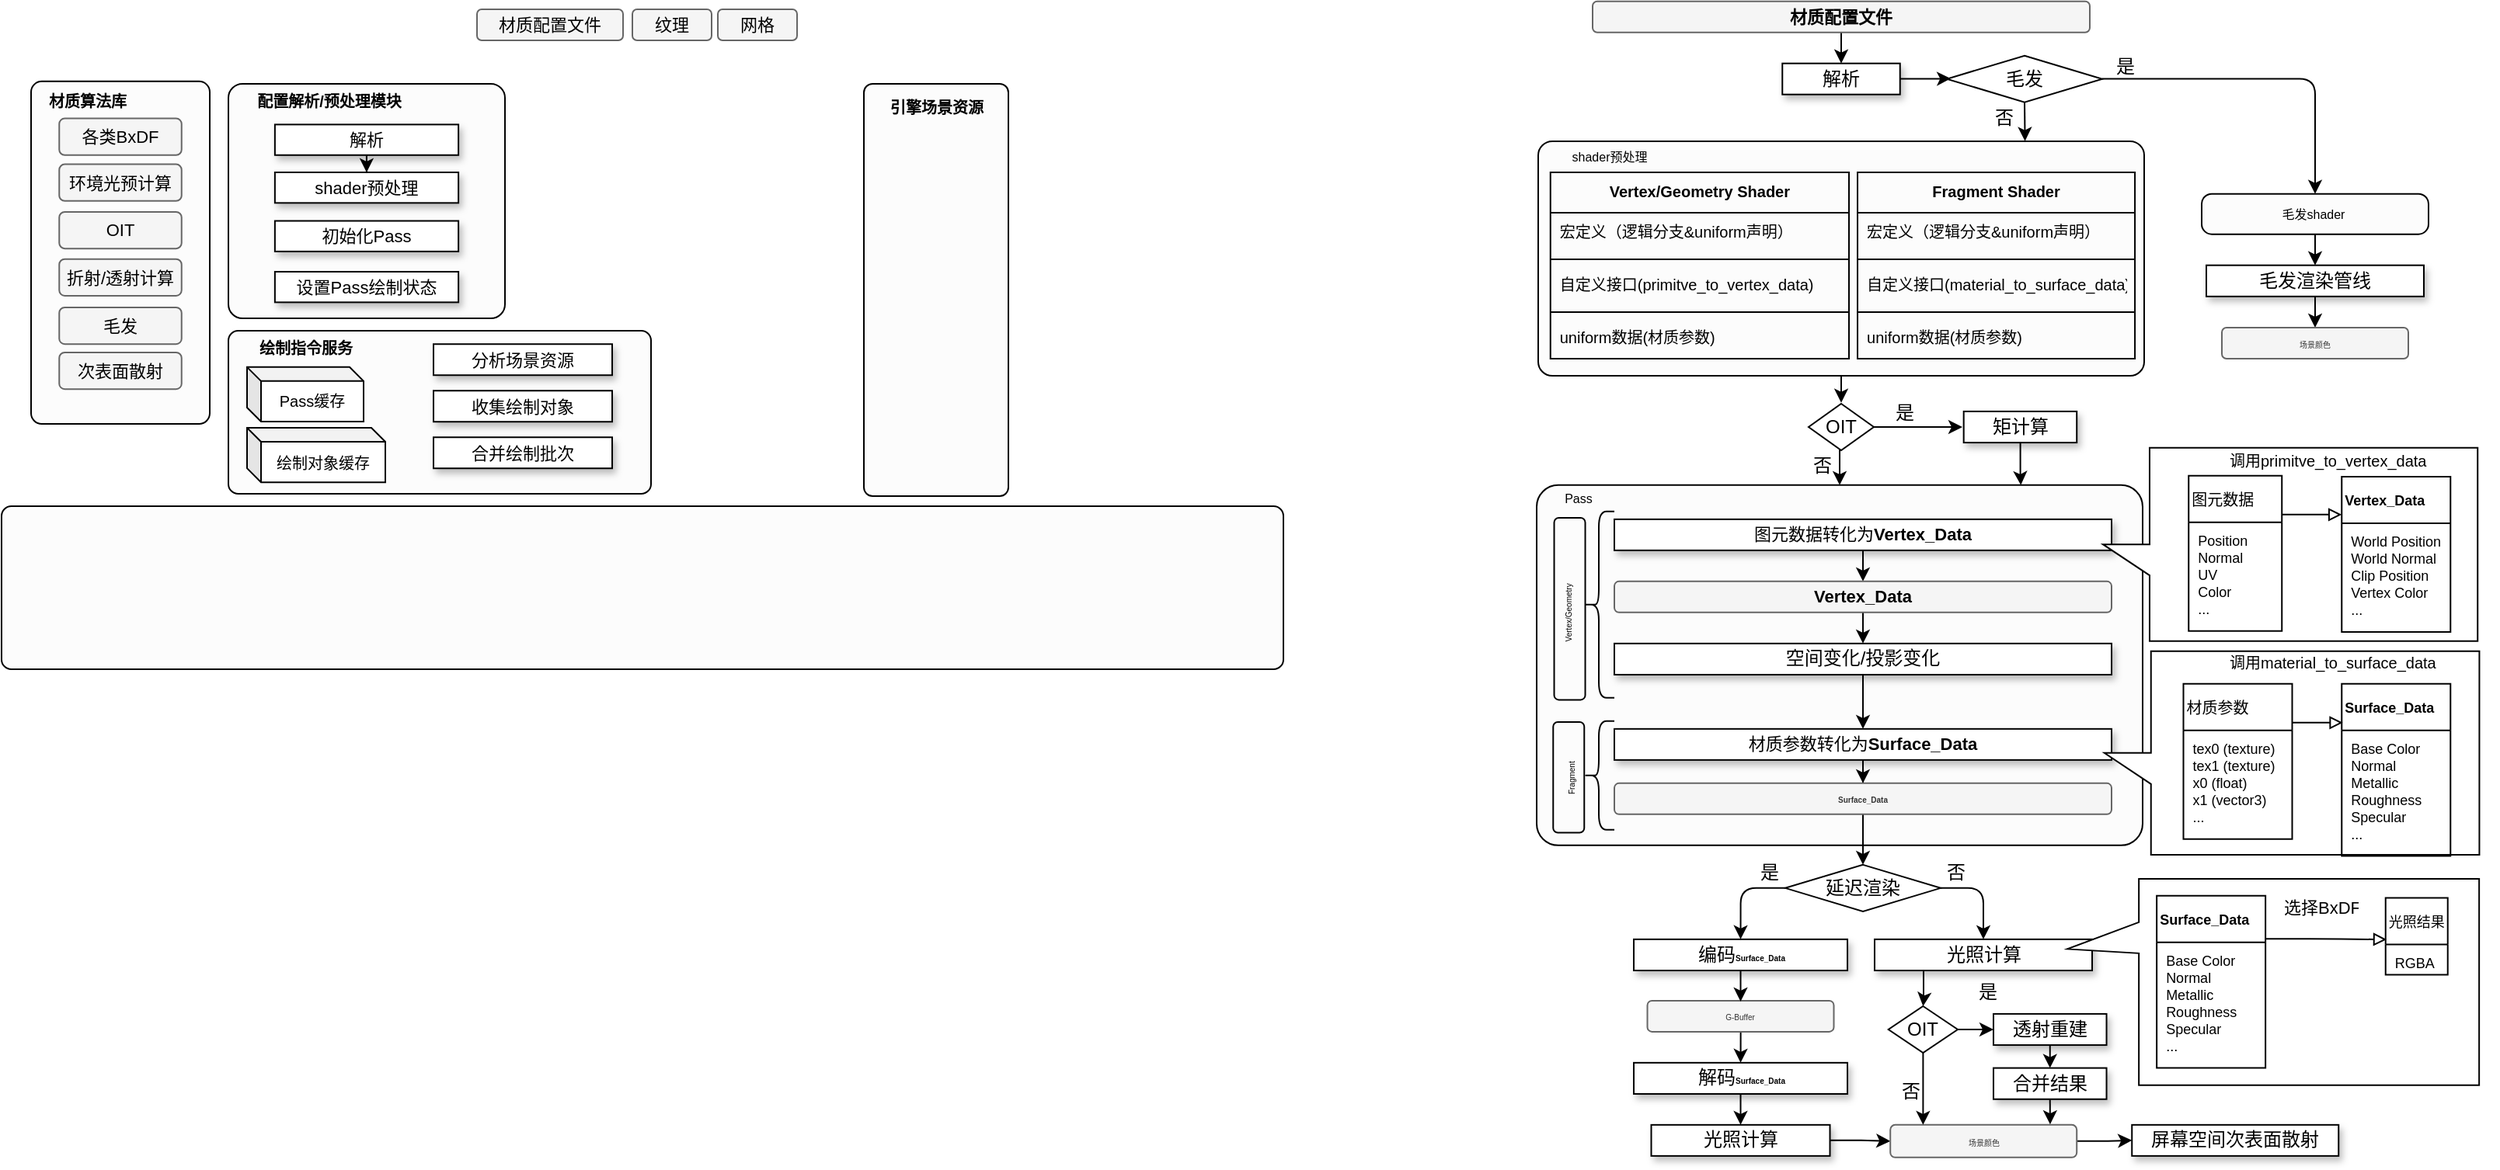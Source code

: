 <mxfile version="20.8.3" type="github">
  <diagram id="rjo74vok-zISJOvy7XTI" name="第 1 页">
    <mxGraphModel dx="1638" dy="246" grid="0" gridSize="10" guides="1" tooltips="1" connect="1" arrows="1" fold="1" page="0" pageScale="1" pageWidth="827" pageHeight="1169" math="0" shadow="0">
      <root>
        <mxCell id="0" />
        <mxCell id="1" parent="0" />
        <mxCell id="tUKbnSFkeA9dqwj0QO37-302" style="edgeStyle=orthogonalEdgeStyle;rounded=1;orthogonalLoop=1;jettySize=auto;html=1;entryX=0.5;entryY=0;entryDx=0;entryDy=0;fontSize=8;endArrow=classic;endFill=1;" parent="1" source="tUKbnSFkeA9dqwj0QO37-298" target="tUKbnSFkeA9dqwj0QO37-287" edge="1">
          <mxGeometry relative="1" as="geometry" />
        </mxCell>
        <mxCell id="tUKbnSFkeA9dqwj0QO37-298" value="" style="rounded=1;whiteSpace=wrap;html=1;shadow=0;glass=0;sketch=0;fontSize=5;fillColor=#FCFCFC;arcSize=25;" parent="1" vertex="1">
          <mxGeometry x="477" y="129.84" width="146" height="26" as="geometry" />
        </mxCell>
        <mxCell id="tUKbnSFkeA9dqwj0QO37-283" style="edgeStyle=orthogonalEdgeStyle;rounded=1;orthogonalLoop=1;jettySize=auto;html=1;exitX=0.5;exitY=1;exitDx=0;exitDy=0;entryX=0.5;entryY=0;entryDx=0;entryDy=0;fontSize=8;endArrow=classic;endFill=1;" parent="1" target="tUKbnSFkeA9dqwj0QO37-48" edge="1">
          <mxGeometry relative="1" as="geometry">
            <mxPoint x="244" y="289.59" as="sourcePoint" />
          </mxGeometry>
        </mxCell>
        <mxCell id="yg6qJDh1cPCUDTVsvtTC-1" style="edgeStyle=orthogonalEdgeStyle;rounded=0;orthogonalLoop=1;jettySize=auto;html=1;exitX=0.5;exitY=1;exitDx=0;exitDy=0;fontSize=10;" edge="1" parent="1" source="tUKbnSFkeA9dqwj0QO37-219">
          <mxGeometry relative="1" as="geometry">
            <mxPoint x="245" y="264.364" as="targetPoint" />
          </mxGeometry>
        </mxCell>
        <mxCell id="tUKbnSFkeA9dqwj0QO37-219" value="" style="rounded=1;whiteSpace=wrap;html=1;shadow=0;glass=0;sketch=0;fontSize=5;fillColor=#FCFCFC;arcSize=6;" parent="1" vertex="1">
          <mxGeometry x="50" y="96" width="390" height="151" as="geometry" />
        </mxCell>
        <mxCell id="tUKbnSFkeA9dqwj0QO37-48" value="" style="rounded=1;whiteSpace=wrap;html=1;shadow=0;glass=0;sketch=0;fontSize=5;fillColor=#FCFCFC;arcSize=6;" parent="1" vertex="1">
          <mxGeometry x="49" y="317.43" width="390" height="232" as="geometry" />
        </mxCell>
        <mxCell id="tUKbnSFkeA9dqwj0QO37-85" style="edgeStyle=orthogonalEdgeStyle;rounded=1;orthogonalLoop=1;jettySize=auto;html=1;entryX=0.5;entryY=0;entryDx=0;entryDy=0;fontSize=17;" parent="1" source="tUKbnSFkeA9dqwj0QO37-31" target="tUKbnSFkeA9dqwj0QO37-55" edge="1">
          <mxGeometry relative="1" as="geometry" />
        </mxCell>
        <mxCell id="tUKbnSFkeA9dqwj0QO37-31" value="&lt;font style=&quot;font-size: 11px;&quot;&gt;&lt;span style=&quot;font-size: 11px;&quot;&gt;材质参数转化为&lt;/span&gt;&lt;b style=&quot;font-size: 11px;&quot;&gt;Surface_Data&lt;/b&gt;&lt;/font&gt;" style="rounded=0;whiteSpace=wrap;html=1;fontSize=12;glass=0;strokeWidth=1;shadow=1;" parent="1" vertex="1">
          <mxGeometry x="99" y="474.43" width="320" height="20" as="geometry" />
        </mxCell>
        <mxCell id="tUKbnSFkeA9dqwj0QO37-135" style="edgeStyle=orthogonalEdgeStyle;rounded=1;orthogonalLoop=1;jettySize=auto;html=1;entryX=0.5;entryY=0;entryDx=0;entryDy=0;fontSize=12;" parent="1" source="tUKbnSFkeA9dqwj0QO37-43" target="tUKbnSFkeA9dqwj0QO37-87" edge="1">
          <mxGeometry relative="1" as="geometry" />
        </mxCell>
        <mxCell id="tUKbnSFkeA9dqwj0QO37-43" value="G-Buffer" style="rounded=1;whiteSpace=wrap;html=1;shadow=0;glass=0;sketch=0;fontSize=5;fillColor=#f5f5f5;fontColor=#333333;strokeColor=#666666;" parent="1" vertex="1">
          <mxGeometry x="120.25" y="649.44" width="120" height="20" as="geometry" />
        </mxCell>
        <mxCell id="B5aVXFW-BJuEiM90mPMr-1" style="edgeStyle=orthogonalEdgeStyle;rounded=0;orthogonalLoop=1;jettySize=auto;html=1;entryX=0;entryY=0.5;entryDx=0;entryDy=0;" parent="1" source="tUKbnSFkeA9dqwj0QO37-46" target="tUKbnSFkeA9dqwj0QO37-68" edge="1">
          <mxGeometry relative="1" as="geometry" />
        </mxCell>
        <mxCell id="tUKbnSFkeA9dqwj0QO37-46" value="光照计算" style="rounded=0;whiteSpace=wrap;html=1;fontSize=12;glass=0;strokeWidth=1;shadow=1;" parent="1" vertex="1">
          <mxGeometry x="122.75" y="729.43" width="115" height="20" as="geometry" />
        </mxCell>
        <mxCell id="yg6qJDh1cPCUDTVsvtTC-13" style="edgeStyle=orthogonalEdgeStyle;rounded=0;orthogonalLoop=1;jettySize=auto;html=1;exitX=0.5;exitY=1;exitDx=0;exitDy=0;entryX=0.5;entryY=0;entryDx=0;entryDy=0;entryPerimeter=0;fontSize=10;" edge="1" parent="1" source="tUKbnSFkeA9dqwj0QO37-47" target="yg6qJDh1cPCUDTVsvtTC-11">
          <mxGeometry relative="1" as="geometry">
            <Array as="points">
              <mxPoint x="298" y="630" />
              <mxPoint x="298" y="650" />
            </Array>
          </mxGeometry>
        </mxCell>
        <mxCell id="tUKbnSFkeA9dqwj0QO37-47" value="光照计算" style="rounded=0;whiteSpace=wrap;html=1;fontSize=12;glass=0;strokeWidth=1;shadow=1;" parent="1" vertex="1">
          <mxGeometry x="266.5" y="609.93" width="140" height="20.079" as="geometry" />
        </mxCell>
        <mxCell id="tUKbnSFkeA9dqwj0QO37-50" value="Fragment" style="text;html=1;strokeColor=none;fillColor=none;align=center;verticalAlign=middle;whiteSpace=wrap;rounded=0;shadow=0;glass=0;sketch=0;fontSize=5;rotation=270;" parent="1" vertex="1">
          <mxGeometry x="40.26" y="490.59" width="60" height="30" as="geometry" />
        </mxCell>
        <mxCell id="tUKbnSFkeA9dqwj0QO37-128" value="" style="edgeStyle=orthogonalEdgeStyle;rounded=1;orthogonalLoop=1;jettySize=auto;html=1;fontSize=12;exitX=0.5;exitY=1;exitDx=0;exitDy=0;" parent="1" source="tUKbnSFkeA9dqwj0QO37-55" target="tUKbnSFkeA9dqwj0QO37-127" edge="1">
          <mxGeometry relative="1" as="geometry">
            <mxPoint x="259" y="541.93" as="sourcePoint" />
          </mxGeometry>
        </mxCell>
        <mxCell id="tUKbnSFkeA9dqwj0QO37-55" value="&lt;b&gt;Surface_Data&lt;/b&gt;" style="rounded=1;whiteSpace=wrap;html=1;shadow=0;glass=0;sketch=0;fontSize=5;fillColor=#f5f5f5;fontColor=#333333;strokeColor=#666666;" parent="1" vertex="1">
          <mxGeometry x="99" y="509.43" width="320" height="20" as="geometry" />
        </mxCell>
        <mxCell id="B5aVXFW-BJuEiM90mPMr-5" style="edgeStyle=orthogonalEdgeStyle;rounded=0;orthogonalLoop=1;jettySize=auto;html=1;" parent="1" source="tUKbnSFkeA9dqwj0QO37-68" target="B5aVXFW-BJuEiM90mPMr-4" edge="1">
          <mxGeometry relative="1" as="geometry" />
        </mxCell>
        <mxCell id="tUKbnSFkeA9dqwj0QO37-68" value="场景颜色" style="rounded=1;whiteSpace=wrap;html=1;shadow=0;glass=0;sketch=0;fontSize=5;fillColor=#f5f5f5;fontColor=#333333;strokeColor=#666666;" parent="1" vertex="1">
          <mxGeometry x="276.61" y="729.43" width="120" height="21" as="geometry" />
        </mxCell>
        <mxCell id="tUKbnSFkeA9dqwj0QO37-136" style="edgeStyle=orthogonalEdgeStyle;rounded=1;orthogonalLoop=1;jettySize=auto;html=1;entryX=0.5;entryY=0;entryDx=0;entryDy=0;fontSize=12;" parent="1" source="tUKbnSFkeA9dqwj0QO37-81" target="tUKbnSFkeA9dqwj0QO37-43" edge="1">
          <mxGeometry relative="1" as="geometry" />
        </mxCell>
        <mxCell id="tUKbnSFkeA9dqwj0QO37-81" value="编码&lt;b style=&quot;font-size: 5px;&quot;&gt;Surface_Data&lt;/b&gt;" style="rounded=0;whiteSpace=wrap;html=1;fontSize=12;glass=0;strokeWidth=1;shadow=1;" parent="1" vertex="1">
          <mxGeometry x="111.5" y="609.93" width="137.5" height="20.079" as="geometry" />
        </mxCell>
        <mxCell id="tUKbnSFkeA9dqwj0QO37-91" style="edgeStyle=orthogonalEdgeStyle;rounded=1;orthogonalLoop=1;jettySize=auto;html=1;exitX=0.5;exitY=1;exitDx=0;exitDy=0;entryX=0.5;entryY=0;entryDx=0;entryDy=0;fontSize=17;" parent="1" source="tUKbnSFkeA9dqwj0QO37-87" target="tUKbnSFkeA9dqwj0QO37-46" edge="1">
          <mxGeometry relative="1" as="geometry" />
        </mxCell>
        <mxCell id="tUKbnSFkeA9dqwj0QO37-87" value="解码&lt;b style=&quot;font-size: 5px;&quot;&gt;Surface_Data&lt;/b&gt;" style="rounded=0;whiteSpace=wrap;html=1;fontSize=12;glass=0;strokeWidth=1;shadow=1;" parent="1" vertex="1">
          <mxGeometry x="111.5" y="689.43" width="137.5" height="20.079" as="geometry" />
        </mxCell>
        <mxCell id="tUKbnSFkeA9dqwj0QO37-96" style="edgeStyle=orthogonalEdgeStyle;rounded=1;orthogonalLoop=1;jettySize=auto;html=1;entryX=0.5;entryY=0;entryDx=0;entryDy=0;fontSize=17;" parent="1" source="tUKbnSFkeA9dqwj0QO37-97" target="tUKbnSFkeA9dqwj0QO37-100" edge="1">
          <mxGeometry relative="1" as="geometry" />
        </mxCell>
        <mxCell id="tUKbnSFkeA9dqwj0QO37-97" value="&lt;font style=&quot;font-size: 11px;&quot;&gt;图元数据转化为&lt;b style=&quot;font-size: 11px;&quot;&gt;Vertex_Data&lt;/b&gt;&lt;/font&gt;" style="rounded=0;whiteSpace=wrap;html=1;fontSize=12;glass=0;strokeWidth=1;shadow=1;" parent="1" vertex="1">
          <mxGeometry x="99" y="339.43" width="320" height="20" as="geometry" />
        </mxCell>
        <mxCell id="tUKbnSFkeA9dqwj0QO37-103" style="edgeStyle=orthogonalEdgeStyle;rounded=1;orthogonalLoop=1;jettySize=auto;html=1;exitX=0.5;exitY=1;exitDx=0;exitDy=0;entryX=0.5;entryY=0;entryDx=0;entryDy=0;fontSize=11;" parent="1" source="tUKbnSFkeA9dqwj0QO37-98" target="tUKbnSFkeA9dqwj0QO37-31" edge="1">
          <mxGeometry relative="1" as="geometry" />
        </mxCell>
        <mxCell id="tUKbnSFkeA9dqwj0QO37-98" value="空间变化/投影变化" style="rounded=0;whiteSpace=wrap;html=1;fontSize=12;glass=0;strokeWidth=1;shadow=1;" parent="1" vertex="1">
          <mxGeometry x="99" y="419.43" width="320" height="20.079" as="geometry" />
        </mxCell>
        <mxCell id="tUKbnSFkeA9dqwj0QO37-102" value="" style="edgeStyle=orthogonalEdgeStyle;rounded=1;orthogonalLoop=1;jettySize=auto;html=1;fontSize=11;" parent="1" source="tUKbnSFkeA9dqwj0QO37-100" target="tUKbnSFkeA9dqwj0QO37-98" edge="1">
          <mxGeometry relative="1" as="geometry" />
        </mxCell>
        <mxCell id="tUKbnSFkeA9dqwj0QO37-100" value="&lt;b style=&quot;color: rgb(0, 0, 0); font-size: 11px;&quot;&gt;Vertex_Data&lt;/b&gt;" style="rounded=1;whiteSpace=wrap;html=1;shadow=0;glass=0;sketch=0;fontSize=5;fillColor=#f5f5f5;fontColor=#333333;strokeColor=#666666;" parent="1" vertex="1">
          <mxGeometry x="99" y="379.43" width="320" height="20" as="geometry" />
        </mxCell>
        <mxCell id="tUKbnSFkeA9dqwj0QO37-113" value="是" style="text;html=1;strokeColor=none;fillColor=none;align=center;verticalAlign=middle;whiteSpace=wrap;rounded=0;shadow=0;glass=0;dashed=1;sketch=0;fontSize=12;" parent="1" vertex="1">
          <mxGeometry x="169" y="551.93" width="60" height="30" as="geometry" />
        </mxCell>
        <mxCell id="tUKbnSFkeA9dqwj0QO37-115" value="否" style="text;html=1;strokeColor=none;fillColor=none;align=center;verticalAlign=middle;whiteSpace=wrap;rounded=0;shadow=0;glass=0;dashed=1;sketch=0;fontSize=12;" parent="1" vertex="1">
          <mxGeometry x="289" y="551.93" width="60" height="30" as="geometry" />
        </mxCell>
        <mxCell id="tUKbnSFkeA9dqwj0QO37-118" value="" style="shape=curlyBracket;whiteSpace=wrap;html=1;rounded=1;flipH=1;labelPosition=right;verticalLabelPosition=middle;align=left;verticalAlign=middle;shadow=0;glass=0;sketch=0;strokeColor=#030303;fontSize=12;fillColor=default;rotation=-180;" parent="1" vertex="1">
          <mxGeometry x="79" y="334.43" width="20" height="120" as="geometry" />
        </mxCell>
        <mxCell id="tUKbnSFkeA9dqwj0QO37-119" value="" style="shape=curlyBracket;whiteSpace=wrap;html=1;rounded=1;flipH=1;labelPosition=right;verticalLabelPosition=middle;align=left;verticalAlign=middle;shadow=0;glass=0;sketch=0;strokeColor=#030303;fontSize=12;fillColor=default;rotation=-180;" parent="1" vertex="1">
          <mxGeometry x="79" y="469.43" width="20" height="70" as="geometry" />
        </mxCell>
        <mxCell id="tUKbnSFkeA9dqwj0QO37-129" style="edgeStyle=orthogonalEdgeStyle;rounded=1;orthogonalLoop=1;jettySize=auto;html=1;entryX=0.5;entryY=0;entryDx=0;entryDy=0;fontSize=12;exitX=0;exitY=0.5;exitDx=0;exitDy=0;exitPerimeter=0;" parent="1" source="tUKbnSFkeA9dqwj0QO37-127" target="tUKbnSFkeA9dqwj0QO37-81" edge="1">
          <mxGeometry relative="1" as="geometry" />
        </mxCell>
        <mxCell id="tUKbnSFkeA9dqwj0QO37-130" style="edgeStyle=orthogonalEdgeStyle;rounded=1;orthogonalLoop=1;jettySize=auto;html=1;entryX=0.5;entryY=0;entryDx=0;entryDy=0;fontSize=12;exitX=1;exitY=0.5;exitDx=0;exitDy=0;exitPerimeter=0;" parent="1" source="tUKbnSFkeA9dqwj0QO37-127" target="tUKbnSFkeA9dqwj0QO37-47" edge="1">
          <mxGeometry relative="1" as="geometry" />
        </mxCell>
        <mxCell id="tUKbnSFkeA9dqwj0QO37-127" value="延迟渲染" style="strokeWidth=1;html=1;shape=mxgraph.flowchart.decision;whiteSpace=wrap;rounded=1;shadow=0;glass=0;sketch=0;strokeColor=#030303;fontSize=12;fillColor=default;" parent="1" vertex="1">
          <mxGeometry x="209" y="561.93" width="100" height="30" as="geometry" />
        </mxCell>
        <mxCell id="tUKbnSFkeA9dqwj0QO37-139" value="" style="rounded=1;whiteSpace=wrap;html=1;shadow=0;glass=0;sketch=0;strokeColor=default;strokeWidth=1;fontSize=12;fillColor=none;rotation=-90;" parent="1" vertex="1">
          <mxGeometry x="34" y="495.59" width="71.25" height="20" as="geometry" />
        </mxCell>
        <mxCell id="tUKbnSFkeA9dqwj0QO37-162" value="Vertex/Geometry Shader" style="swimlane;fontStyle=1;align=center;verticalAlign=top;childLayout=stackLayout;horizontal=1;startSize=26;horizontalStack=0;resizeParent=1;resizeParentMax=0;resizeLast=0;collapsible=1;marginBottom=0;rounded=0;shadow=0;glass=0;sketch=0;strokeColor=default;strokeWidth=1;fontSize=10;fillColor=none;swimlaneFillColor=none;" parent="1" vertex="1">
          <mxGeometry x="57.87" y="116" width="192.13" height="120" as="geometry" />
        </mxCell>
        <mxCell id="tUKbnSFkeA9dqwj0QO37-163" value="宏定义（逻辑分支&amp;uniform声明）" style="text;strokeColor=none;fillColor=none;align=left;verticalAlign=top;spacingLeft=4;spacingRight=4;overflow=hidden;rotatable=0;points=[[0,0.5],[1,0.5]];portConstraint=eastwest;rounded=1;shadow=0;glass=0;sketch=0;strokeWidth=1;fontSize=10;noLabel=0;" parent="tUKbnSFkeA9dqwj0QO37-162" vertex="1">
          <mxGeometry y="26" width="192.13" height="26" as="geometry" />
        </mxCell>
        <mxCell id="tUKbnSFkeA9dqwj0QO37-164" value="" style="line;strokeWidth=1;fillColor=none;align=left;verticalAlign=middle;spacingTop=-1;spacingLeft=3;spacingRight=3;rotatable=0;labelPosition=right;points=[];portConstraint=eastwest;strokeColor=inherit;rounded=1;shadow=0;glass=0;sketch=0;fontSize=12;" parent="tUKbnSFkeA9dqwj0QO37-162" vertex="1">
          <mxGeometry y="52" width="192.13" height="8" as="geometry" />
        </mxCell>
        <mxCell id="tUKbnSFkeA9dqwj0QO37-165" value="自定义接口(primitve_to_vertex_data)" style="text;strokeColor=none;fillColor=none;align=left;verticalAlign=top;spacingLeft=4;spacingRight=4;overflow=hidden;rotatable=0;points=[[0,0.5],[1,0.5]];portConstraint=eastwest;rounded=1;shadow=0;glass=0;sketch=0;strokeWidth=1;fontSize=10;" parent="tUKbnSFkeA9dqwj0QO37-162" vertex="1">
          <mxGeometry y="60" width="192.13" height="26" as="geometry" />
        </mxCell>
        <mxCell id="tUKbnSFkeA9dqwj0QO37-209" value="" style="line;strokeWidth=1;fillColor=none;align=left;verticalAlign=middle;spacingTop=-1;spacingLeft=3;spacingRight=3;rotatable=0;labelPosition=right;points=[];portConstraint=eastwest;strokeColor=inherit;rounded=1;shadow=0;glass=0;sketch=0;fontSize=12;" parent="tUKbnSFkeA9dqwj0QO37-162" vertex="1">
          <mxGeometry y="86" width="192.13" height="8" as="geometry" />
        </mxCell>
        <mxCell id="tUKbnSFkeA9dqwj0QO37-208" value="uniform数据(材质参数)" style="text;strokeColor=none;fillColor=none;align=left;verticalAlign=top;spacingLeft=4;spacingRight=4;overflow=hidden;rotatable=0;points=[[0,0.5],[1,0.5]];portConstraint=eastwest;rounded=1;shadow=0;glass=0;sketch=0;strokeWidth=1;fontSize=10;" parent="tUKbnSFkeA9dqwj0QO37-162" vertex="1">
          <mxGeometry y="94" width="192.13" height="26" as="geometry" />
        </mxCell>
        <mxCell id="tUKbnSFkeA9dqwj0QO37-178" value="" style="shape=callout;whiteSpace=wrap;html=1;perimeter=calloutPerimeter;rounded=1;shadow=0;glass=0;sketch=0;strokeColor=default;strokeWidth=1;fontSize=13;fillColor=default;rotation=90;arcSize=0;" parent="1" vertex="1">
          <mxGeometry x="471.8" y="235" width="124.5" height="241.13" as="geometry" />
        </mxCell>
        <mxCell id="tUKbnSFkeA9dqwj0QO37-160" value="Vertex_Data" style="swimlane;childLayout=stackLayout;horizontal=1;startSize=30;horizontalStack=0;rounded=0;fontSize=9;fontStyle=1;strokeWidth=1;resizeParent=0;resizeLast=1;shadow=0;dashed=0;align=left;glass=0;sketch=0;strokeColor=default;fillColor=none;" parent="1" vertex="1">
          <mxGeometry x="567.14" y="311.98" width="70" height="100" as="geometry" />
        </mxCell>
        <mxCell id="tUKbnSFkeA9dqwj0QO37-161" value="World Position&#xa;World Normal&#xa;Clip Position&#xa;Vertex Color&#xa;...&#xa;" style="align=left;strokeColor=none;fillColor=none;spacingLeft=4;fontSize=9;verticalAlign=top;resizable=0;rotatable=0;part=1;rounded=1;shadow=0;glass=0;sketch=0;strokeWidth=1;" parent="tUKbnSFkeA9dqwj0QO37-160" vertex="1">
          <mxGeometry y="30" width="70" height="70" as="geometry" />
        </mxCell>
        <mxCell id="tUKbnSFkeA9dqwj0QO37-183" style="edgeStyle=orthogonalEdgeStyle;rounded=1;orthogonalLoop=1;jettySize=auto;html=1;exitX=0.5;exitY=1;exitDx=0;exitDy=0;fontSize=9;" parent="tUKbnSFkeA9dqwj0QO37-160" edge="1">
          <mxGeometry relative="1" as="geometry">
            <mxPoint x="35" y="76.5" as="sourcePoint" />
            <mxPoint x="35" y="76.5" as="targetPoint" />
          </mxGeometry>
        </mxCell>
        <mxCell id="tUKbnSFkeA9dqwj0QO37-230" style="edgeStyle=orthogonalEdgeStyle;rounded=1;orthogonalLoop=1;jettySize=auto;html=1;exitX=1;exitY=0.25;exitDx=0;exitDy=0;entryX=0;entryY=0.25;entryDx=0;entryDy=0;fontSize=11;endArrow=block;endFill=0;" parent="1" source="tUKbnSFkeA9dqwj0QO37-180" target="tUKbnSFkeA9dqwj0QO37-160" edge="1">
          <mxGeometry relative="1" as="geometry" />
        </mxCell>
        <mxCell id="tUKbnSFkeA9dqwj0QO37-180" value="图元数据" style="swimlane;childLayout=stackLayout;horizontal=1;startSize=30;horizontalStack=0;rounded=0;fontSize=10;fontStyle=0;strokeWidth=1;resizeParent=0;resizeLast=1;shadow=0;dashed=0;align=left;glass=0;sketch=0;strokeColor=default;fillColor=none;" parent="1" vertex="1">
          <mxGeometry x="468.62" y="311.43" width="60" height="100" as="geometry" />
        </mxCell>
        <mxCell id="tUKbnSFkeA9dqwj0QO37-181" value="Position&#xa;Normal&#xa;UV&#xa;Color&#xa;...&#xa;&#xa;" style="align=left;strokeColor=none;fillColor=none;spacingLeft=4;fontSize=9;verticalAlign=top;resizable=0;rotatable=0;part=1;rounded=1;shadow=0;glass=0;sketch=0;strokeWidth=1;" parent="tUKbnSFkeA9dqwj0QO37-180" vertex="1">
          <mxGeometry y="30" width="60" height="70" as="geometry" />
        </mxCell>
        <mxCell id="tUKbnSFkeA9dqwj0QO37-194" value="" style="shape=callout;whiteSpace=wrap;html=1;perimeter=calloutPerimeter;rounded=1;shadow=0;glass=0;sketch=0;strokeColor=default;strokeWidth=1;fontSize=13;fillColor=default;rotation=90;arcSize=0;" parent="1" vertex="1">
          <mxGeometry x="469.5" y="369.25" width="131.102" height="241.338" as="geometry" />
        </mxCell>
        <mxCell id="tUKbnSFkeA9dqwj0QO37-188" value="Surface_Data" style="swimlane;childLayout=stackLayout;horizontal=1;startSize=30;horizontalStack=0;rounded=0;fontSize=9;fontStyle=1;strokeWidth=1;resizeParent=0;resizeLast=1;shadow=0;dashed=0;align=left;glass=0;sketch=0;strokeColor=default;fillColor=none;" parent="1" vertex="1">
          <mxGeometry x="567.14" y="445.43" width="70" height="110.88" as="geometry" />
        </mxCell>
        <mxCell id="tUKbnSFkeA9dqwj0QO37-189" value="Base Color&#xa;Normal&#xa;Metallic&#xa;Roughness&#xa;Specular&#xa;...&#xa;" style="align=left;strokeColor=none;fillColor=none;spacingLeft=4;fontSize=9;verticalAlign=top;resizable=0;rotatable=0;part=1;rounded=1;shadow=0;glass=0;sketch=0;strokeWidth=1;" parent="tUKbnSFkeA9dqwj0QO37-188" vertex="1">
          <mxGeometry y="30" width="70" height="80.88" as="geometry" />
        </mxCell>
        <mxCell id="tUKbnSFkeA9dqwj0QO37-190" style="edgeStyle=orthogonalEdgeStyle;rounded=1;orthogonalLoop=1;jettySize=auto;html=1;exitX=0.5;exitY=1;exitDx=0;exitDy=0;fontSize=9;" parent="tUKbnSFkeA9dqwj0QO37-188" source="tUKbnSFkeA9dqwj0QO37-189" target="tUKbnSFkeA9dqwj0QO37-189" edge="1">
          <mxGeometry relative="1" as="geometry" />
        </mxCell>
        <mxCell id="tUKbnSFkeA9dqwj0QO37-247" style="edgeStyle=orthogonalEdgeStyle;rounded=1;orthogonalLoop=1;jettySize=auto;html=1;exitX=1;exitY=0.25;exitDx=0;exitDy=0;fontSize=11;endArrow=block;endFill=0;entryX=0.009;entryY=0.223;entryDx=0;entryDy=0;entryPerimeter=0;" parent="1" source="tUKbnSFkeA9dqwj0QO37-191" target="tUKbnSFkeA9dqwj0QO37-188" edge="1">
          <mxGeometry relative="1" as="geometry">
            <mxPoint x="575.25" y="465.87" as="targetPoint" />
          </mxGeometry>
        </mxCell>
        <mxCell id="tUKbnSFkeA9dqwj0QO37-191" value="材质参数" style="swimlane;childLayout=stackLayout;horizontal=1;startSize=30;horizontalStack=0;rounded=0;fontSize=10;fontStyle=0;strokeWidth=1;resizeParent=0;resizeLast=1;shadow=0;dashed=0;align=left;glass=0;sketch=0;strokeColor=default;fillColor=none;" parent="1" vertex="1">
          <mxGeometry x="465.25" y="445.43" width="70" height="100" as="geometry" />
        </mxCell>
        <mxCell id="tUKbnSFkeA9dqwj0QO37-192" value="tex0 (texture)&#xa;tex1 (texture)&#xa;x0 (float)&#xa;x1 (vector3)&#xa;...&#xa;" style="align=left;strokeColor=none;fillColor=none;spacingLeft=4;fontSize=9;verticalAlign=top;resizable=0;rotatable=0;part=1;rounded=1;shadow=0;glass=0;sketch=0;strokeWidth=1;" parent="tUKbnSFkeA9dqwj0QO37-191" vertex="1">
          <mxGeometry y="30" width="70" height="70" as="geometry" />
        </mxCell>
        <mxCell id="tUKbnSFkeA9dqwj0QO37-195" value="" style="shape=callout;whiteSpace=wrap;html=1;perimeter=calloutPerimeter;rounded=1;shadow=0;glass=0;sketch=0;strokeColor=default;strokeWidth=1;fontSize=9;fillColor=default;rotation=90;position2=0.34;size=46;position=0.21;arcSize=0;" parent="1" vertex="1">
          <mxGeometry x="456.61" y="504.96" width="132.93" height="265" as="geometry" />
        </mxCell>
        <mxCell id="tUKbnSFkeA9dqwj0QO37-200" value="光照结果" style="swimlane;childLayout=stackLayout;horizontal=1;startSize=30;horizontalStack=0;rounded=0;fontSize=9;fontStyle=0;strokeWidth=1;resizeParent=0;resizeLast=1;shadow=0;dashed=0;align=left;glass=0;sketch=0;strokeColor=default;fillColor=none;" parent="1" vertex="1">
          <mxGeometry x="595.37" y="583.31" width="40" height="49.5" as="geometry" />
        </mxCell>
        <mxCell id="tUKbnSFkeA9dqwj0QO37-201" value="RGBA" style="align=left;strokeColor=none;fillColor=none;spacingLeft=4;fontSize=9;verticalAlign=top;resizable=0;rotatable=0;part=1;rounded=1;shadow=0;glass=0;sketch=0;strokeWidth=1;" parent="tUKbnSFkeA9dqwj0QO37-200" vertex="1">
          <mxGeometry y="30" width="40" height="19.5" as="geometry" />
        </mxCell>
        <mxCell id="tUKbnSFkeA9dqwj0QO37-202" style="edgeStyle=orthogonalEdgeStyle;rounded=1;orthogonalLoop=1;jettySize=auto;html=1;exitX=0.5;exitY=1;exitDx=0;exitDy=0;fontSize=9;" parent="tUKbnSFkeA9dqwj0QO37-200" source="tUKbnSFkeA9dqwj0QO37-201" target="tUKbnSFkeA9dqwj0QO37-201" edge="1">
          <mxGeometry relative="1" as="geometry" />
        </mxCell>
        <mxCell id="tUKbnSFkeA9dqwj0QO37-257" style="edgeStyle=orthogonalEdgeStyle;rounded=1;orthogonalLoop=1;jettySize=auto;html=1;exitX=1;exitY=0.25;exitDx=0;exitDy=0;entryX=0.016;entryY=0.54;entryDx=0;entryDy=0;entryPerimeter=0;fontSize=8;endArrow=block;endFill=0;" parent="1" source="tUKbnSFkeA9dqwj0QO37-205" target="tUKbnSFkeA9dqwj0QO37-200" edge="1">
          <mxGeometry relative="1" as="geometry" />
        </mxCell>
        <mxCell id="tUKbnSFkeA9dqwj0QO37-205" value="Surface_Data" style="swimlane;childLayout=stackLayout;horizontal=1;startSize=30;horizontalStack=0;rounded=0;fontSize=9;fontStyle=1;strokeWidth=1;resizeParent=0;resizeLast=1;shadow=0;dashed=0;align=left;glass=0;sketch=0;strokeColor=default;fillColor=none;" parent="1" vertex="1">
          <mxGeometry x="448.07" y="581.93" width="70" height="110.88" as="geometry" />
        </mxCell>
        <mxCell id="tUKbnSFkeA9dqwj0QO37-206" value="Base Color&#xa;Normal&#xa;Metallic&#xa;Roughness&#xa;Specular&#xa;...&#xa;" style="align=left;strokeColor=none;fillColor=none;spacingLeft=4;fontSize=9;verticalAlign=top;resizable=0;rotatable=0;part=1;rounded=1;shadow=0;glass=0;sketch=0;strokeWidth=1;" parent="tUKbnSFkeA9dqwj0QO37-205" vertex="1">
          <mxGeometry y="30" width="70" height="80.88" as="geometry" />
        </mxCell>
        <mxCell id="tUKbnSFkeA9dqwj0QO37-207" style="edgeStyle=orthogonalEdgeStyle;rounded=1;orthogonalLoop=1;jettySize=auto;html=1;exitX=0.5;exitY=1;exitDx=0;exitDy=0;fontSize=9;" parent="tUKbnSFkeA9dqwj0QO37-205" source="tUKbnSFkeA9dqwj0QO37-206" target="tUKbnSFkeA9dqwj0QO37-206" edge="1">
          <mxGeometry relative="1" as="geometry" />
        </mxCell>
        <mxCell id="tUKbnSFkeA9dqwj0QO37-210" value="Fragment Shader" style="swimlane;fontStyle=1;align=center;verticalAlign=top;childLayout=stackLayout;horizontal=1;startSize=26;horizontalStack=0;resizeParent=1;resizeParentMax=0;resizeLast=0;collapsible=1;marginBottom=0;rounded=0;shadow=0;glass=0;sketch=0;strokeColor=default;strokeWidth=1;fontSize=10;fillColor=none;swimlaneFillColor=none;" parent="1" vertex="1">
          <mxGeometry x="255.511" y="116" width="178.52" height="120" as="geometry" />
        </mxCell>
        <mxCell id="tUKbnSFkeA9dqwj0QO37-211" value="宏定义（逻辑分支&amp;uniform声明）" style="text;strokeColor=none;fillColor=none;align=left;verticalAlign=top;spacingLeft=4;spacingRight=4;overflow=hidden;rotatable=0;points=[[0,0.5],[1,0.5]];portConstraint=eastwest;rounded=1;shadow=0;glass=0;sketch=0;strokeWidth=1;fontSize=10;noLabel=0;" parent="tUKbnSFkeA9dqwj0QO37-210" vertex="1">
          <mxGeometry y="26" width="178.52" height="26" as="geometry" />
        </mxCell>
        <mxCell id="tUKbnSFkeA9dqwj0QO37-212" value="" style="line;strokeWidth=1;fillColor=none;align=left;verticalAlign=middle;spacingTop=-1;spacingLeft=3;spacingRight=3;rotatable=0;labelPosition=right;points=[];portConstraint=eastwest;strokeColor=inherit;rounded=1;shadow=0;glass=0;sketch=0;fontSize=12;" parent="tUKbnSFkeA9dqwj0QO37-210" vertex="1">
          <mxGeometry y="52" width="178.52" height="8" as="geometry" />
        </mxCell>
        <mxCell id="tUKbnSFkeA9dqwj0QO37-213" value="自定义接口(material_to_surface_data)" style="text;strokeColor=none;fillColor=none;align=left;verticalAlign=top;spacingLeft=4;spacingRight=4;overflow=hidden;rotatable=0;points=[[0,0.5],[1,0.5]];portConstraint=eastwest;rounded=1;shadow=0;glass=0;sketch=0;strokeWidth=1;fontSize=10;" parent="tUKbnSFkeA9dqwj0QO37-210" vertex="1">
          <mxGeometry y="60" width="178.52" height="26" as="geometry" />
        </mxCell>
        <mxCell id="tUKbnSFkeA9dqwj0QO37-214" value="" style="line;strokeWidth=1;fillColor=none;align=left;verticalAlign=middle;spacingTop=-1;spacingLeft=3;spacingRight=3;rotatable=0;labelPosition=right;points=[];portConstraint=eastwest;strokeColor=inherit;rounded=1;shadow=0;glass=0;sketch=0;fontSize=12;" parent="tUKbnSFkeA9dqwj0QO37-210" vertex="1">
          <mxGeometry y="86" width="178.52" height="8" as="geometry" />
        </mxCell>
        <mxCell id="tUKbnSFkeA9dqwj0QO37-215" value="uniform数据(材质参数)" style="text;strokeColor=none;fillColor=none;align=left;verticalAlign=top;spacingLeft=4;spacingRight=4;overflow=hidden;rotatable=0;points=[[0,0.5],[1,0.5]];portConstraint=eastwest;rounded=1;shadow=0;glass=0;sketch=0;strokeWidth=1;fontSize=10;" parent="tUKbnSFkeA9dqwj0QO37-210" vertex="1">
          <mxGeometry y="94" width="178.52" height="26" as="geometry" />
        </mxCell>
        <mxCell id="tUKbnSFkeA9dqwj0QO37-216" value="" style="rounded=1;whiteSpace=wrap;html=1;shadow=0;glass=0;sketch=0;strokeColor=default;strokeWidth=1;fontSize=12;fillColor=none;rotation=-90;" parent="1" vertex="1">
          <mxGeometry x="11.67" y="387.1" width="117.18" height="20" as="geometry" />
        </mxCell>
        <mxCell id="tUKbnSFkeA9dqwj0QO37-217" value="Vertex/Geometry" style="text;html=1;strokeColor=none;fillColor=none;align=center;verticalAlign=middle;whiteSpace=wrap;rounded=0;shadow=0;glass=0;sketch=0;fontSize=5;rotation=270;" parent="1" vertex="1">
          <mxGeometry x="34" y="384.43" width="70" height="30" as="geometry" />
        </mxCell>
        <mxCell id="tUKbnSFkeA9dqwj0QO37-249" value="调用primitve_to_vertex_data" style="text;strokeColor=none;fillColor=none;align=left;verticalAlign=top;spacingLeft=4;spacingRight=4;overflow=hidden;rotatable=0;points=[[0,0.5],[1,0.5]];portConstraint=eastwest;rounded=1;shadow=0;glass=0;sketch=0;strokeWidth=1;fontSize=10;" parent="1" vertex="1">
          <mxGeometry x="489" y="289.587" width="178.52" height="26" as="geometry" />
        </mxCell>
        <mxCell id="tUKbnSFkeA9dqwj0QO37-252" value="调用material_to_surface_data" style="text;strokeColor=none;fillColor=none;align=left;verticalAlign=top;spacingLeft=4;spacingRight=4;overflow=hidden;rotatable=0;points=[[0,0.5],[1,0.5]];portConstraint=eastwest;rounded=1;shadow=0;glass=0;sketch=0;strokeWidth=1;fontSize=10;" parent="1" vertex="1">
          <mxGeometry x="489" y="419.427" width="178.52" height="26" as="geometry" />
        </mxCell>
        <mxCell id="tUKbnSFkeA9dqwj0QO37-259" value="shader预处理" style="text;html=1;strokeColor=none;fillColor=none;align=center;verticalAlign=middle;whiteSpace=wrap;rounded=0;shadow=0;glass=0;sketch=0;strokeWidth=1;fontSize=8;" parent="1" vertex="1">
          <mxGeometry x="25" y="90.84" width="141.76" height="30" as="geometry" />
        </mxCell>
        <mxCell id="tUKbnSFkeA9dqwj0QO37-269" style="edgeStyle=orthogonalEdgeStyle;rounded=1;orthogonalLoop=1;jettySize=auto;html=1;entryX=0.5;entryY=0;entryDx=0;entryDy=0;fontSize=8;endArrow=classic;endFill=1;" parent="1" source="tUKbnSFkeA9dqwj0QO37-260" target="tUKbnSFkeA9dqwj0QO37-266" edge="1">
          <mxGeometry relative="1" as="geometry" />
        </mxCell>
        <mxCell id="tUKbnSFkeA9dqwj0QO37-260" value="&lt;b style=&quot;color: rgb(0, 0, 0); font-size: 11px;&quot;&gt;材质配置文件&lt;/b&gt;" style="rounded=1;whiteSpace=wrap;html=1;shadow=0;glass=0;sketch=0;fontSize=5;fillColor=#f5f5f5;fontColor=#333333;strokeColor=#666666;" parent="1" vertex="1">
          <mxGeometry x="85" y="5.84" width="320" height="20" as="geometry" />
        </mxCell>
        <mxCell id="tUKbnSFkeA9dqwj0QO37-261" value="选择BxDF" style="text;strokeColor=none;fillColor=none;align=left;verticalAlign=top;spacingLeft=4;spacingRight=4;overflow=hidden;rotatable=0;points=[[0,0.5],[1,0.5]];portConstraint=eastwest;rounded=1;shadow=0;glass=0;sketch=0;strokeWidth=1;fontSize=11;" parent="1" vertex="1">
          <mxGeometry x="524" y="576.43" width="59" height="26" as="geometry" />
        </mxCell>
        <mxCell id="tUKbnSFkeA9dqwj0QO37-290" style="edgeStyle=orthogonalEdgeStyle;rounded=1;orthogonalLoop=1;jettySize=auto;html=1;fontSize=8;endArrow=classic;endFill=1;entryX=0.026;entryY=0.492;entryDx=0;entryDy=0;entryPerimeter=0;" parent="1" source="tUKbnSFkeA9dqwj0QO37-266" target="tUKbnSFkeA9dqwj0QO37-285" edge="1">
          <mxGeometry relative="1" as="geometry">
            <mxPoint x="310" y="55.84" as="targetPoint" />
          </mxGeometry>
        </mxCell>
        <mxCell id="tUKbnSFkeA9dqwj0QO37-266" value="解析" style="rounded=0;whiteSpace=wrap;html=1;fontSize=12;glass=0;strokeWidth=1;shadow=1;" parent="1" vertex="1">
          <mxGeometry x="207.13" y="45.84" width="75.74" height="20" as="geometry" />
        </mxCell>
        <mxCell id="tUKbnSFkeA9dqwj0QO37-293" style="edgeStyle=orthogonalEdgeStyle;rounded=1;orthogonalLoop=1;jettySize=auto;html=1;exitX=0.5;exitY=1;exitDx=0;exitDy=0;exitPerimeter=0;fontSize=8;endArrow=classic;endFill=1;" parent="1" source="tUKbnSFkeA9dqwj0QO37-285" edge="1">
          <mxGeometry relative="1" as="geometry">
            <mxPoint x="363.31" y="95.84" as="targetPoint" />
          </mxGeometry>
        </mxCell>
        <mxCell id="tUKbnSFkeA9dqwj0QO37-306" style="edgeStyle=orthogonalEdgeStyle;rounded=1;orthogonalLoop=1;jettySize=auto;html=1;entryX=0.5;entryY=0;entryDx=0;entryDy=0;fontSize=8;endArrow=classic;endFill=1;" parent="1" source="tUKbnSFkeA9dqwj0QO37-285" target="tUKbnSFkeA9dqwj0QO37-298" edge="1">
          <mxGeometry relative="1" as="geometry" />
        </mxCell>
        <mxCell id="tUKbnSFkeA9dqwj0QO37-285" value="毛发" style="strokeWidth=1;html=1;shape=mxgraph.flowchart.decision;whiteSpace=wrap;rounded=1;shadow=0;glass=0;sketch=0;strokeColor=#030303;fontSize=12;fillColor=default;" parent="1" vertex="1">
          <mxGeometry x="313" y="40.84" width="100" height="30" as="geometry" />
        </mxCell>
        <mxCell id="tUKbnSFkeA9dqwj0QO37-307" style="edgeStyle=orthogonalEdgeStyle;rounded=1;orthogonalLoop=1;jettySize=auto;html=1;entryX=0.5;entryY=0;entryDx=0;entryDy=0;fontSize=8;endArrow=classic;endFill=1;" parent="1" source="tUKbnSFkeA9dqwj0QO37-287" target="tUKbnSFkeA9dqwj0QO37-289" edge="1">
          <mxGeometry relative="1" as="geometry" />
        </mxCell>
        <mxCell id="tUKbnSFkeA9dqwj0QO37-287" value="毛发渲染管线" style="rounded=0;whiteSpace=wrap;html=1;fontSize=12;glass=0;strokeWidth=1;shadow=1;" parent="1" vertex="1">
          <mxGeometry x="480.0" y="175.84" width="140" height="20.079" as="geometry" />
        </mxCell>
        <mxCell id="tUKbnSFkeA9dqwj0QO37-289" value="场景颜色" style="rounded=1;whiteSpace=wrap;html=1;shadow=0;glass=0;sketch=0;fontSize=5;fillColor=#f5f5f5;fontColor=#333333;strokeColor=#666666;" parent="1" vertex="1">
          <mxGeometry x="490.0" y="216" width="120" height="20" as="geometry" />
        </mxCell>
        <mxCell id="tUKbnSFkeA9dqwj0QO37-291" value="是" style="text;html=1;strokeColor=none;fillColor=none;align=center;verticalAlign=middle;whiteSpace=wrap;rounded=0;shadow=0;glass=0;dashed=1;sketch=0;fontSize=12;" parent="1" vertex="1">
          <mxGeometry x="397.607" y="32.842" width="60" height="30" as="geometry" />
        </mxCell>
        <mxCell id="tUKbnSFkeA9dqwj0QO37-292" value="否" style="text;html=1;strokeColor=none;fillColor=none;align=center;verticalAlign=middle;whiteSpace=wrap;rounded=0;shadow=0;glass=0;dashed=1;sketch=0;fontSize=12;" parent="1" vertex="1">
          <mxGeometry x="320" y="65.84" width="60" height="30" as="geometry" />
        </mxCell>
        <mxCell id="tUKbnSFkeA9dqwj0QO37-297" value="毛发shader" style="text;html=1;strokeColor=none;fillColor=none;align=center;verticalAlign=middle;whiteSpace=wrap;rounded=0;shadow=0;glass=0;sketch=0;strokeWidth=1;fontSize=8;" parent="1" vertex="1">
          <mxGeometry x="478.24" y="127.84" width="141.76" height="30" as="geometry" />
        </mxCell>
        <mxCell id="tUKbnSFkeA9dqwj0QO37-309" value="Pass" style="text;html=1;strokeColor=none;fillColor=none;align=center;verticalAlign=middle;whiteSpace=wrap;rounded=0;shadow=0;glass=0;sketch=0;strokeWidth=1;fontSize=8;" parent="1" vertex="1">
          <mxGeometry x="5" y="311.43" width="141.76" height="30" as="geometry" />
        </mxCell>
        <mxCell id="B5aVXFW-BJuEiM90mPMr-4" value="屏幕空间次表面散射" style="rounded=0;whiteSpace=wrap;html=1;fontSize=12;glass=0;strokeWidth=1;shadow=1;" parent="1" vertex="1">
          <mxGeometry x="432.12" y="729.43" width="133" height="20" as="geometry" />
        </mxCell>
        <mxCell id="yg6qJDh1cPCUDTVsvtTC-3" style="edgeStyle=orthogonalEdgeStyle;rounded=0;orthogonalLoop=1;jettySize=auto;html=1;exitX=1;exitY=0.5;exitDx=0;exitDy=0;exitPerimeter=0;fontSize=10;" edge="1" parent="1" source="yg6qJDh1cPCUDTVsvtTC-2">
          <mxGeometry relative="1" as="geometry">
            <mxPoint x="323" y="280" as="targetPoint" />
          </mxGeometry>
        </mxCell>
        <mxCell id="yg6qJDh1cPCUDTVsvtTC-2" value="OIT" style="strokeWidth=1;html=1;shape=mxgraph.flowchart.decision;whiteSpace=wrap;rounded=1;shadow=0;glass=0;sketch=0;strokeColor=#030303;fontSize=12;fillColor=default;" vertex="1" parent="1">
          <mxGeometry x="224" y="265" width="42" height="30" as="geometry" />
        </mxCell>
        <mxCell id="yg6qJDh1cPCUDTVsvtTC-23" style="edgeStyle=orthogonalEdgeStyle;rounded=0;orthogonalLoop=1;jettySize=auto;html=1;entryX=0.799;entryY=0;entryDx=0;entryDy=0;entryPerimeter=0;fontSize=10;" edge="1" parent="1" source="yg6qJDh1cPCUDTVsvtTC-4" target="tUKbnSFkeA9dqwj0QO37-48">
          <mxGeometry relative="1" as="geometry" />
        </mxCell>
        <mxCell id="yg6qJDh1cPCUDTVsvtTC-4" value="矩计算" style="rounded=0;whiteSpace=wrap;html=1;fontSize=12;glass=0;strokeWidth=1;shadow=1;" vertex="1" parent="1">
          <mxGeometry x="323.85" y="269.96" width="72.76" height="20.08" as="geometry" />
        </mxCell>
        <mxCell id="yg6qJDh1cPCUDTVsvtTC-9" value="是" style="text;html=1;strokeColor=none;fillColor=none;align=center;verticalAlign=middle;whiteSpace=wrap;rounded=0;shadow=0;glass=0;dashed=1;sketch=0;fontSize=12;" vertex="1" parent="1">
          <mxGeometry x="255.507" y="256.002" width="60" height="30" as="geometry" />
        </mxCell>
        <mxCell id="yg6qJDh1cPCUDTVsvtTC-10" value="否" style="text;html=1;strokeColor=none;fillColor=none;align=center;verticalAlign=middle;whiteSpace=wrap;rounded=0;shadow=0;glass=0;dashed=1;sketch=0;fontSize=12;" vertex="1" parent="1">
          <mxGeometry x="202.997" y="290.042" width="60" height="30" as="geometry" />
        </mxCell>
        <mxCell id="yg6qJDh1cPCUDTVsvtTC-14" value="" style="edgeStyle=orthogonalEdgeStyle;rounded=0;orthogonalLoop=1;jettySize=auto;html=1;fontSize=10;" edge="1" parent="1" source="yg6qJDh1cPCUDTVsvtTC-11" target="tUKbnSFkeA9dqwj0QO37-68">
          <mxGeometry relative="1" as="geometry">
            <Array as="points">
              <mxPoint x="298" y="722" />
              <mxPoint x="298" y="722" />
            </Array>
          </mxGeometry>
        </mxCell>
        <mxCell id="yg6qJDh1cPCUDTVsvtTC-11" value="OIT" style="strokeWidth=1;html=1;shape=mxgraph.flowchart.decision;whiteSpace=wrap;rounded=1;shadow=0;glass=0;sketch=0;strokeColor=#030303;fontSize=12;fillColor=default;" vertex="1" parent="1">
          <mxGeometry x="275.39" y="653" width="44.61" height="30" as="geometry" />
        </mxCell>
        <mxCell id="yg6qJDh1cPCUDTVsvtTC-17" value="透射重建" style="rounded=0;whiteSpace=wrap;html=1;fontSize=12;glass=0;strokeWidth=1;shadow=1;" vertex="1" parent="1">
          <mxGeometry x="343" y="657.96" width="72.76" height="20.08" as="geometry" />
        </mxCell>
        <mxCell id="yg6qJDh1cPCUDTVsvtTC-19" value="是" style="text;html=1;strokeColor=none;fillColor=none;align=center;verticalAlign=middle;whiteSpace=wrap;rounded=0;shadow=0;glass=0;dashed=1;sketch=0;fontSize=12;" vertex="1" parent="1">
          <mxGeometry x="323" y="632.81" width="33" height="23.19" as="geometry" />
        </mxCell>
        <mxCell id="yg6qJDh1cPCUDTVsvtTC-20" value="否" style="text;html=1;strokeColor=none;fillColor=none;align=center;verticalAlign=middle;whiteSpace=wrap;rounded=0;shadow=0;glass=0;dashed=1;sketch=0;fontSize=12;" vertex="1" parent="1">
          <mxGeometry x="259.997" y="692.812" width="60" height="30" as="geometry" />
        </mxCell>
        <mxCell id="yg6qJDh1cPCUDTVsvtTC-37" style="edgeStyle=orthogonalEdgeStyle;rounded=0;orthogonalLoop=1;jettySize=auto;html=1;exitX=0.5;exitY=1;exitDx=0;exitDy=0;entryX=0.857;entryY=-0.017;entryDx=0;entryDy=0;entryPerimeter=0;fontSize=10;" edge="1" parent="1" source="yg6qJDh1cPCUDTVsvtTC-24" target="tUKbnSFkeA9dqwj0QO37-68">
          <mxGeometry relative="1" as="geometry" />
        </mxCell>
        <mxCell id="yg6qJDh1cPCUDTVsvtTC-24" value="合并结果" style="rounded=0;whiteSpace=wrap;html=1;fontSize=12;glass=0;strokeWidth=1;shadow=1;" vertex="1" parent="1">
          <mxGeometry x="343" y="692.81" width="72.76" height="20.08" as="geometry" />
        </mxCell>
        <mxCell id="yg6qJDh1cPCUDTVsvtTC-27" value="" style="endArrow=classic;html=1;rounded=0;fontSize=10;exitX=1;exitY=0.5;exitDx=0;exitDy=0;exitPerimeter=0;entryX=0;entryY=0.5;entryDx=0;entryDy=0;" edge="1" parent="1" source="yg6qJDh1cPCUDTVsvtTC-11" target="yg6qJDh1cPCUDTVsvtTC-17">
          <mxGeometry width="50" height="50" relative="1" as="geometry">
            <mxPoint x="320" y="686" as="sourcePoint" />
            <mxPoint x="383" y="681" as="targetPoint" />
          </mxGeometry>
        </mxCell>
        <mxCell id="yg6qJDh1cPCUDTVsvtTC-28" value="" style="endArrow=classic;html=1;rounded=0;fontSize=10;exitX=0.5;exitY=1;exitDx=0;exitDy=0;entryX=0.5;entryY=0;entryDx=0;entryDy=0;" edge="1" parent="1" source="yg6qJDh1cPCUDTVsvtTC-17" target="yg6qJDh1cPCUDTVsvtTC-24">
          <mxGeometry width="50" height="50" relative="1" as="geometry">
            <mxPoint x="330" y="678" as="sourcePoint" />
            <mxPoint x="353" y="678" as="targetPoint" />
          </mxGeometry>
        </mxCell>
        <mxCell id="yg6qJDh1cPCUDTVsvtTC-38" value="&lt;span style=&quot;color: rgb(0, 0, 0); font-size: 11px;&quot;&gt;材质配置文件&lt;/span&gt;" style="rounded=1;whiteSpace=wrap;html=1;shadow=0;glass=0;sketch=0;fontSize=5;fillColor=#f5f5f5;fontColor=#333333;strokeColor=#666666;" vertex="1" parent="1">
          <mxGeometry x="-633" y="11" width="94" height="20" as="geometry" />
        </mxCell>
        <mxCell id="yg6qJDh1cPCUDTVsvtTC-41" value="&lt;font color=&quot;#000000&quot;&gt;&lt;span style=&quot;font-size: 11px;&quot;&gt;纹理&lt;/span&gt;&lt;/font&gt;" style="rounded=1;whiteSpace=wrap;html=1;shadow=0;glass=0;sketch=0;fontSize=5;fillColor=#f5f5f5;fontColor=#333333;strokeColor=#666666;" vertex="1" parent="1">
          <mxGeometry x="-533" y="11" width="51" height="20" as="geometry" />
        </mxCell>
        <mxCell id="yg6qJDh1cPCUDTVsvtTC-42" value="&lt;font color=&quot;#000000&quot;&gt;&lt;span style=&quot;font-size: 11px;&quot;&gt;网格&lt;/span&gt;&lt;/font&gt;" style="rounded=1;whiteSpace=wrap;html=1;shadow=0;glass=0;sketch=0;fontSize=5;fillColor=#f5f5f5;fontColor=#333333;strokeColor=#666666;" vertex="1" parent="1">
          <mxGeometry x="-478" y="11" width="51" height="20" as="geometry" />
        </mxCell>
        <mxCell id="yg6qJDh1cPCUDTVsvtTC-43" value="" style="rounded=1;whiteSpace=wrap;html=1;shadow=0;glass=0;sketch=0;fontSize=5;fillColor=#FCFCFC;arcSize=6;" vertex="1" parent="1">
          <mxGeometry x="-793" y="59" width="178" height="151" as="geometry" />
        </mxCell>
        <mxCell id="yg6qJDh1cPCUDTVsvtTC-78" style="edgeStyle=orthogonalEdgeStyle;rounded=0;orthogonalLoop=1;jettySize=auto;html=1;fontSize=10;" edge="1" parent="1" source="yg6qJDh1cPCUDTVsvtTC-44" target="yg6qJDh1cPCUDTVsvtTC-47">
          <mxGeometry relative="1" as="geometry" />
        </mxCell>
        <mxCell id="yg6qJDh1cPCUDTVsvtTC-44" value="&lt;span style=&quot;font-size: 11px;&quot;&gt;解析&lt;/span&gt;" style="rounded=0;whiteSpace=wrap;html=1;fontSize=12;glass=0;strokeWidth=1;shadow=1;" vertex="1" parent="1">
          <mxGeometry x="-763.06" y="85.2" width="118.11" height="19.685" as="geometry" />
        </mxCell>
        <mxCell id="yg6qJDh1cPCUDTVsvtTC-47" value="&lt;span style=&quot;font-size: 11px;&quot;&gt;shader预处理&lt;/span&gt;" style="rounded=0;whiteSpace=wrap;html=1;fontSize=12;glass=0;strokeWidth=1;shadow=1;" vertex="1" parent="1">
          <mxGeometry x="-763.06" y="116" width="118.11" height="19.685" as="geometry" />
        </mxCell>
        <mxCell id="yg6qJDh1cPCUDTVsvtTC-48" value="&lt;span style=&quot;font-size: 11px;&quot;&gt;设置Pass绘制状态&lt;/span&gt;" style="rounded=0;whiteSpace=wrap;html=1;fontSize=12;glass=0;strokeWidth=1;shadow=1;" vertex="1" parent="1">
          <mxGeometry x="-763.06" y="180" width="118.11" height="19.685" as="geometry" />
        </mxCell>
        <mxCell id="yg6qJDh1cPCUDTVsvtTC-49" value="" style="rounded=1;whiteSpace=wrap;html=1;shadow=0;glass=0;sketch=0;fontSize=5;fillColor=#FCFCFC;arcSize=6;" vertex="1" parent="1">
          <mxGeometry x="-920" y="57.43" width="115" height="220.57" as="geometry" />
        </mxCell>
        <mxCell id="yg6qJDh1cPCUDTVsvtTC-51" value="&lt;span style=&quot;color: rgb(0, 0, 0); font-size: 11px;&quot;&gt;各类BxDF&lt;/span&gt;" style="rounded=1;whiteSpace=wrap;html=1;shadow=0;glass=0;sketch=0;fontSize=5;fillColor=#f5f5f5;fontColor=#333333;strokeColor=#666666;" vertex="1" parent="1">
          <mxGeometry x="-901.87" y="81.26" width="78.74" height="23.622" as="geometry" />
        </mxCell>
        <mxCell id="yg6qJDh1cPCUDTVsvtTC-53" value="&lt;font color=&quot;#000000&quot;&gt;&lt;span style=&quot;font-size: 11px;&quot;&gt;折射/透射计算&lt;/span&gt;&lt;/font&gt;" style="rounded=1;whiteSpace=wrap;html=1;shadow=0;glass=0;sketch=0;fontSize=5;fillColor=#f5f5f5;fontColor=#333333;strokeColor=#666666;" vertex="1" parent="1">
          <mxGeometry x="-901.87" y="171.84" width="78.74" height="23.622" as="geometry" />
        </mxCell>
        <mxCell id="yg6qJDh1cPCUDTVsvtTC-54" value="&lt;span style=&quot;color: rgb(0, 0, 0); font-size: 11px;&quot;&gt;毛发&lt;/span&gt;" style="rounded=1;whiteSpace=wrap;html=1;shadow=0;glass=0;sketch=0;fontSize=5;fillColor=#f5f5f5;fontColor=#333333;strokeColor=#666666;" vertex="1" parent="1">
          <mxGeometry x="-901.87" y="203" width="78.74" height="23.622" as="geometry" />
        </mxCell>
        <mxCell id="yg6qJDh1cPCUDTVsvtTC-55" value="&lt;span style=&quot;color: rgb(0, 0, 0); font-size: 11px;&quot;&gt;OIT&lt;/span&gt;" style="rounded=1;whiteSpace=wrap;html=1;shadow=0;glass=0;sketch=0;fontSize=5;fillColor=#f5f5f5;fontColor=#333333;strokeColor=#666666;" vertex="1" parent="1">
          <mxGeometry x="-901.87" y="141.45" width="78.74" height="23.622" as="geometry" />
        </mxCell>
        <mxCell id="yg6qJDh1cPCUDTVsvtTC-57" value="&lt;span style=&quot;color: rgb(0, 0, 0); font-size: 11px;&quot;&gt;次表面散射&lt;/span&gt;" style="rounded=1;whiteSpace=wrap;html=1;shadow=0;glass=0;sketch=0;fontSize=5;fillColor=#f5f5f5;fontColor=#333333;strokeColor=#666666;" vertex="1" parent="1">
          <mxGeometry x="-901.87" y="232" width="78.74" height="23.622" as="geometry" />
        </mxCell>
        <mxCell id="yg6qJDh1cPCUDTVsvtTC-58" value="&lt;b&gt;材质算法库&lt;/b&gt;" style="text;html=1;strokeColor=none;fillColor=none;align=center;verticalAlign=middle;whiteSpace=wrap;rounded=0;fontSize=10;" vertex="1" parent="1">
          <mxGeometry x="-920" y="55.26" width="73" height="30" as="geometry" />
        </mxCell>
        <mxCell id="yg6qJDh1cPCUDTVsvtTC-59" value="&lt;b&gt;配置解析/预处理模块&lt;/b&gt;" style="text;html=1;strokeColor=none;fillColor=none;align=center;verticalAlign=middle;whiteSpace=wrap;rounded=0;fontSize=10;" vertex="1" parent="1">
          <mxGeometry x="-790" y="55.26" width="124" height="30" as="geometry" />
        </mxCell>
        <mxCell id="yg6qJDh1cPCUDTVsvtTC-60" value="" style="rounded=1;whiteSpace=wrap;html=1;shadow=0;glass=0;sketch=0;fontSize=5;fillColor=#FCFCFC;arcSize=6;" vertex="1" parent="1">
          <mxGeometry x="-793" y="218" width="272" height="105" as="geometry" />
        </mxCell>
        <mxCell id="yg6qJDh1cPCUDTVsvtTC-63" value="&lt;b&gt;绘制指令服务&lt;/b&gt;" style="text;html=1;strokeColor=none;fillColor=none;align=center;verticalAlign=middle;whiteSpace=wrap;rounded=0;fontSize=10;" vertex="1" parent="1">
          <mxGeometry x="-805.5" y="214" width="124" height="30" as="geometry" />
        </mxCell>
        <mxCell id="yg6qJDh1cPCUDTVsvtTC-64" value="Pass缓存" style="shape=cube;whiteSpace=wrap;html=1;boundedLbl=1;backgroundOutline=1;darkOpacity=0.05;darkOpacity2=0.1;fontSize=10;size=9;" vertex="1" parent="1">
          <mxGeometry x="-781" y="241.43" width="75" height="35.08" as="geometry" />
        </mxCell>
        <mxCell id="yg6qJDh1cPCUDTVsvtTC-65" value="&lt;span style=&quot;font-size: 11px;&quot;&gt;初始化Pass&lt;/span&gt;" style="rounded=0;whiteSpace=wrap;html=1;fontSize=12;glass=0;strokeWidth=1;shadow=1;" vertex="1" parent="1">
          <mxGeometry x="-763.06" y="147.26" width="118.11" height="19.685" as="geometry" />
        </mxCell>
        <mxCell id="yg6qJDh1cPCUDTVsvtTC-66" value="&lt;span style=&quot;font-size: 11px;&quot;&gt;分析场景资源&lt;/span&gt;" style="rounded=0;whiteSpace=wrap;html=1;fontSize=12;glass=0;strokeWidth=1;shadow=1;" vertex="1" parent="1">
          <mxGeometry x="-661" y="226.62" width="115" height="20" as="geometry" />
        </mxCell>
        <mxCell id="yg6qJDh1cPCUDTVsvtTC-67" value="&lt;span style=&quot;font-size: 11px;&quot;&gt;收集绘制对象&lt;/span&gt;" style="rounded=0;whiteSpace=wrap;html=1;fontSize=12;glass=0;strokeWidth=1;shadow=1;" vertex="1" parent="1">
          <mxGeometry x="-661" y="256.62" width="115" height="20" as="geometry" />
        </mxCell>
        <mxCell id="yg6qJDh1cPCUDTVsvtTC-68" value="&lt;span style=&quot;font-size: 11px;&quot;&gt;合并绘制批次&lt;/span&gt;" style="rounded=0;whiteSpace=wrap;html=1;fontSize=12;glass=0;strokeWidth=1;shadow=1;" vertex="1" parent="1">
          <mxGeometry x="-661" y="286.62" width="115" height="20" as="geometry" />
        </mxCell>
        <mxCell id="yg6qJDh1cPCUDTVsvtTC-70" value="" style="rounded=1;whiteSpace=wrap;html=1;shadow=0;glass=0;sketch=0;fontSize=5;fillColor=#FCFCFC;arcSize=6;" vertex="1" parent="1">
          <mxGeometry x="-384" y="59" width="93" height="265.5" as="geometry" />
        </mxCell>
        <mxCell id="yg6qJDh1cPCUDTVsvtTC-71" value="&lt;b&gt;引擎场景资源&lt;/b&gt;" style="text;html=1;strokeColor=none;fillColor=none;align=center;verticalAlign=middle;whiteSpace=wrap;rounded=0;fontSize=10;" vertex="1" parent="1">
          <mxGeometry x="-399.5" y="59" width="124" height="30" as="geometry" />
        </mxCell>
        <mxCell id="yg6qJDh1cPCUDTVsvtTC-72" value="&lt;span style=&quot;color: rgb(0, 0, 0); font-size: 11px;&quot;&gt;环境光预计算&lt;/span&gt;" style="rounded=1;whiteSpace=wrap;html=1;shadow=0;glass=0;sketch=0;fontSize=5;fillColor=#f5f5f5;fontColor=#333333;strokeColor=#666666;" vertex="1" parent="1">
          <mxGeometry x="-901.87" y="110.8" width="78.74" height="23.622" as="geometry" />
        </mxCell>
        <mxCell id="yg6qJDh1cPCUDTVsvtTC-73" value="" style="rounded=1;whiteSpace=wrap;html=1;shadow=0;glass=0;sketch=0;fontSize=5;fillColor=#FCFCFC;arcSize=6;" vertex="1" parent="1">
          <mxGeometry x="-939" y="331" width="825" height="105" as="geometry" />
        </mxCell>
        <mxCell id="yg6qJDh1cPCUDTVsvtTC-75" value="绘制对象缓存" style="shape=cube;whiteSpace=wrap;html=1;boundedLbl=1;backgroundOutline=1;darkOpacity=0.05;darkOpacity2=0.1;fontSize=10;size=9;" vertex="1" parent="1">
          <mxGeometry x="-781" y="280.51" width="89" height="35.08" as="geometry" />
        </mxCell>
      </root>
    </mxGraphModel>
  </diagram>
</mxfile>
